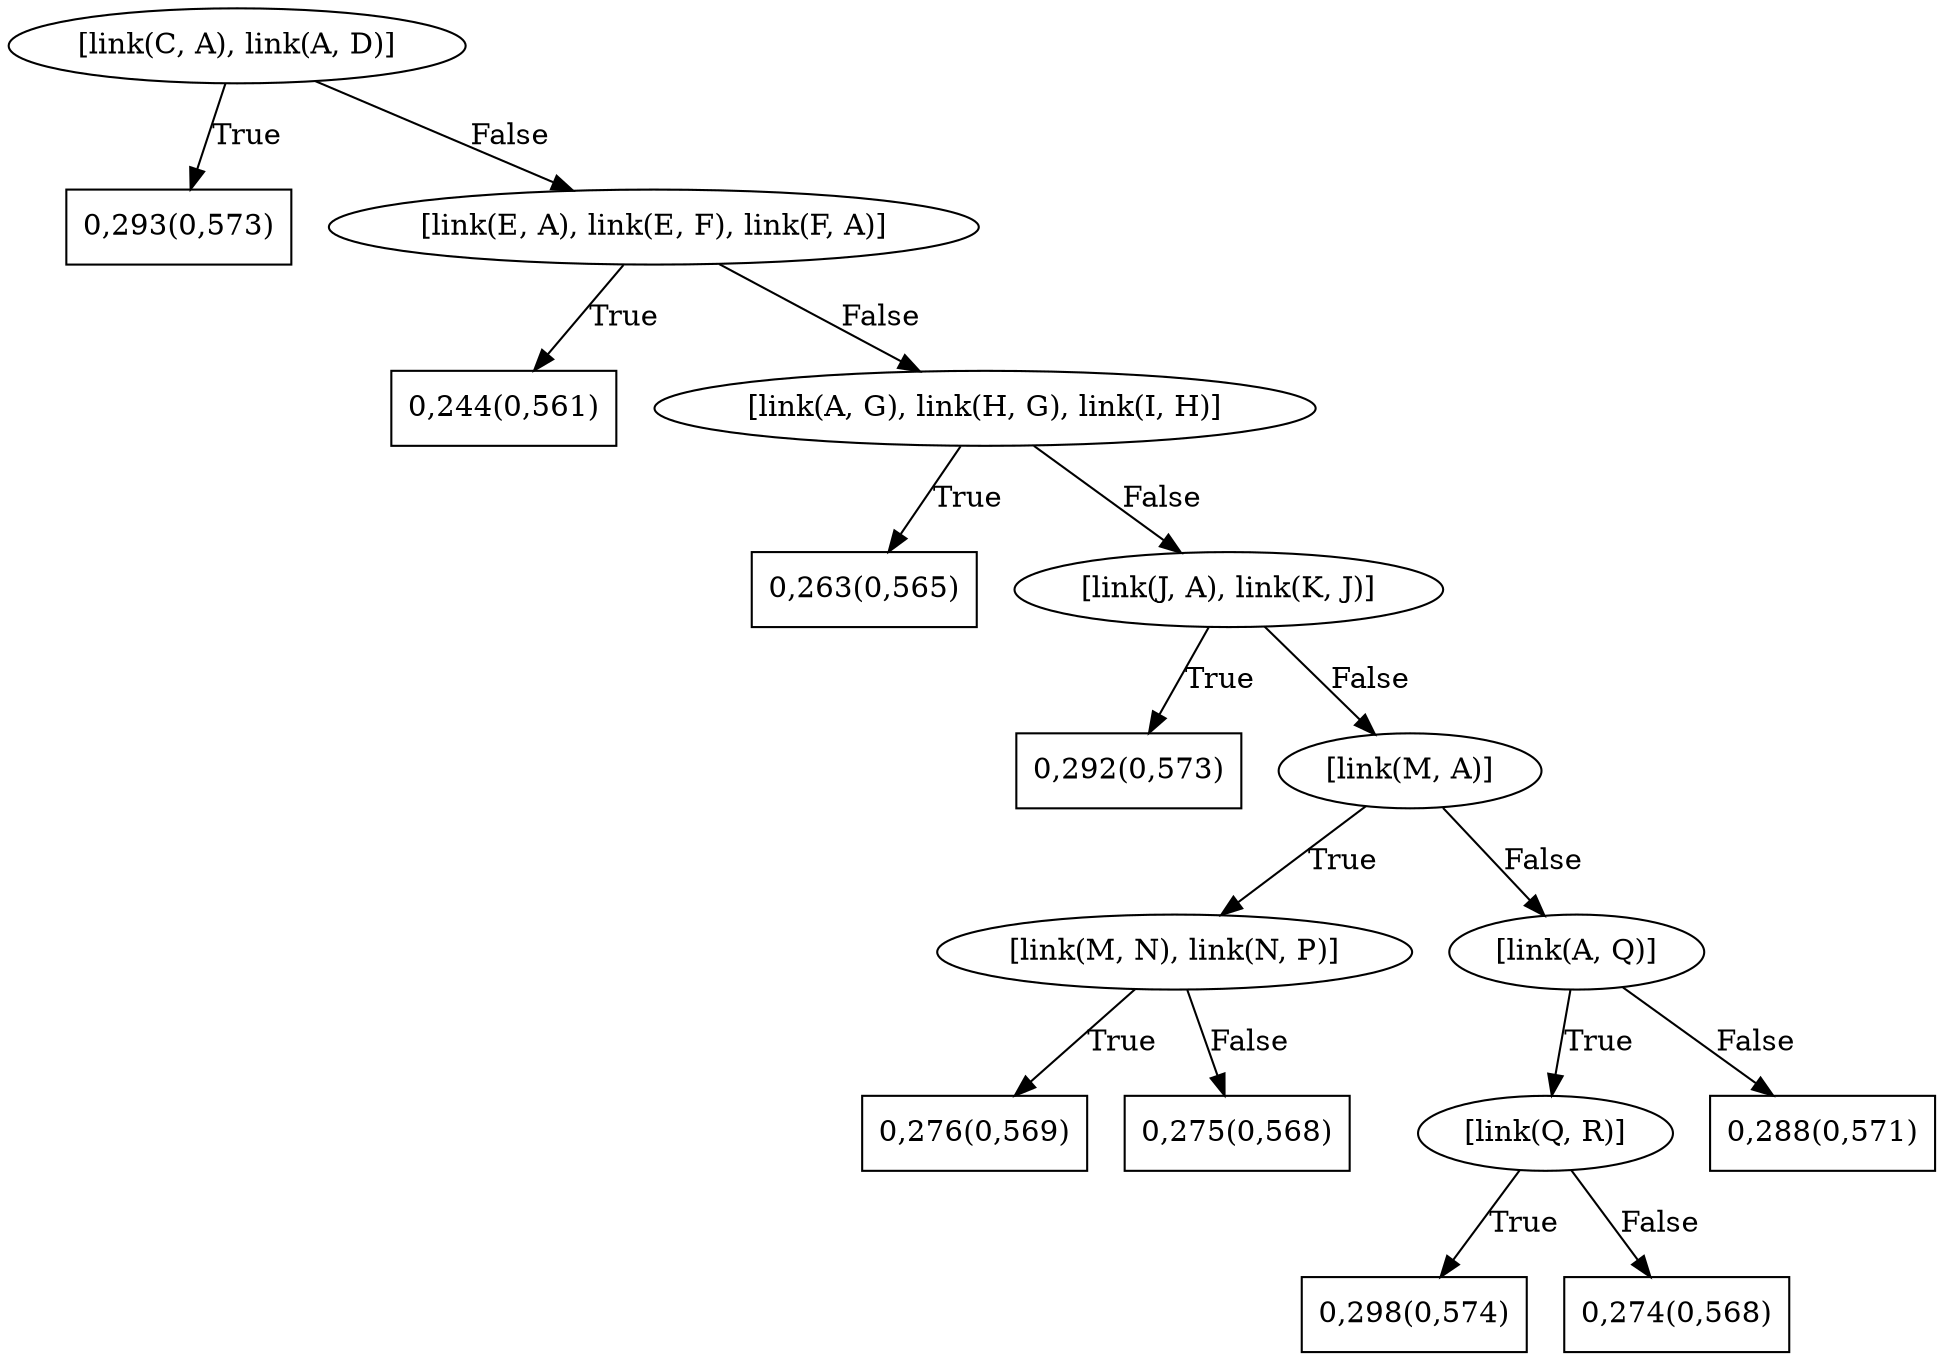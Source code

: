 digraph G{ 
1[label = "[link(C, A), link(A, D)]"];
1 -> 2[label="True"];
1 -> 3[label="False"];
2[shape = box,label = "0,293(0,573)"];
3[label = "[link(E, A), link(E, F), link(F, A)]"];
3 -> 4[label="True"];
3 -> 5[label="False"];
4[shape = box,label = "0,244(0,561)"];
5[label = "[link(A, G), link(H, G), link(I, H)]"];
5 -> 6[label="True"];
5 -> 7[label="False"];
6[shape = box,label = "0,263(0,565)"];
7[label = "[link(J, A), link(K, J)]"];
7 -> 8[label="True"];
7 -> 9[label="False"];
8[shape = box,label = "0,292(0,573)"];
9[label = "[link(M, A)]"];
9 -> 10[label="True"];
9 -> 11[label="False"];
10[label = "[link(M, N), link(N, P)]"];
10 -> 12[label="True"];
10 -> 13[label="False"];
12[shape = box,label = "0,276(0,569)"];
13[shape = box,label = "0,275(0,568)"];
11[label = "[link(A, Q)]"];
11 -> 14[label="True"];
11 -> 15[label="False"];
14[label = "[link(Q, R)]"];
14 -> 16[label="True"];
14 -> 17[label="False"];
16[shape = box,label = "0,298(0,574)"];
17[shape = box,label = "0,274(0,568)"];
15[shape = box,label = "0,288(0,571)"];
}

